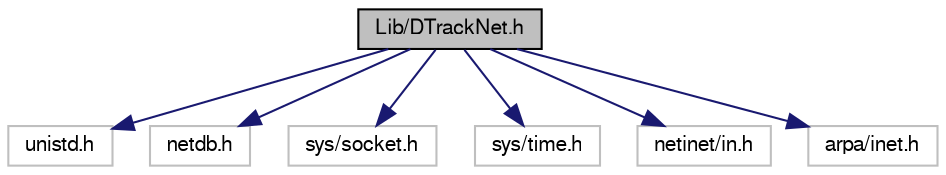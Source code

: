 digraph G
{
  edge [fontname="FreeSans",fontsize=10,labelfontname="FreeSans",labelfontsize=10];
  node [fontname="FreeSans",fontsize=10,shape=record];
  Node1 [label="Lib/DTrackNet.h",height=0.2,width=0.4,color="black", fillcolor="grey75", style="filled" fontcolor="black"];
  Node1 -> Node2 [color="midnightblue",fontsize=10,style="solid",fontname="FreeSans"];
  Node2 [label="unistd.h",height=0.2,width=0.4,color="grey75", fillcolor="white", style="filled"];
  Node1 -> Node3 [color="midnightblue",fontsize=10,style="solid",fontname="FreeSans"];
  Node3 [label="netdb.h",height=0.2,width=0.4,color="grey75", fillcolor="white", style="filled"];
  Node1 -> Node4 [color="midnightblue",fontsize=10,style="solid",fontname="FreeSans"];
  Node4 [label="sys/socket.h",height=0.2,width=0.4,color="grey75", fillcolor="white", style="filled"];
  Node1 -> Node5 [color="midnightblue",fontsize=10,style="solid",fontname="FreeSans"];
  Node5 [label="sys/time.h",height=0.2,width=0.4,color="grey75", fillcolor="white", style="filled"];
  Node1 -> Node6 [color="midnightblue",fontsize=10,style="solid",fontname="FreeSans"];
  Node6 [label="netinet/in.h",height=0.2,width=0.4,color="grey75", fillcolor="white", style="filled"];
  Node1 -> Node7 [color="midnightblue",fontsize=10,style="solid",fontname="FreeSans"];
  Node7 [label="arpa/inet.h",height=0.2,width=0.4,color="grey75", fillcolor="white", style="filled"];
}
